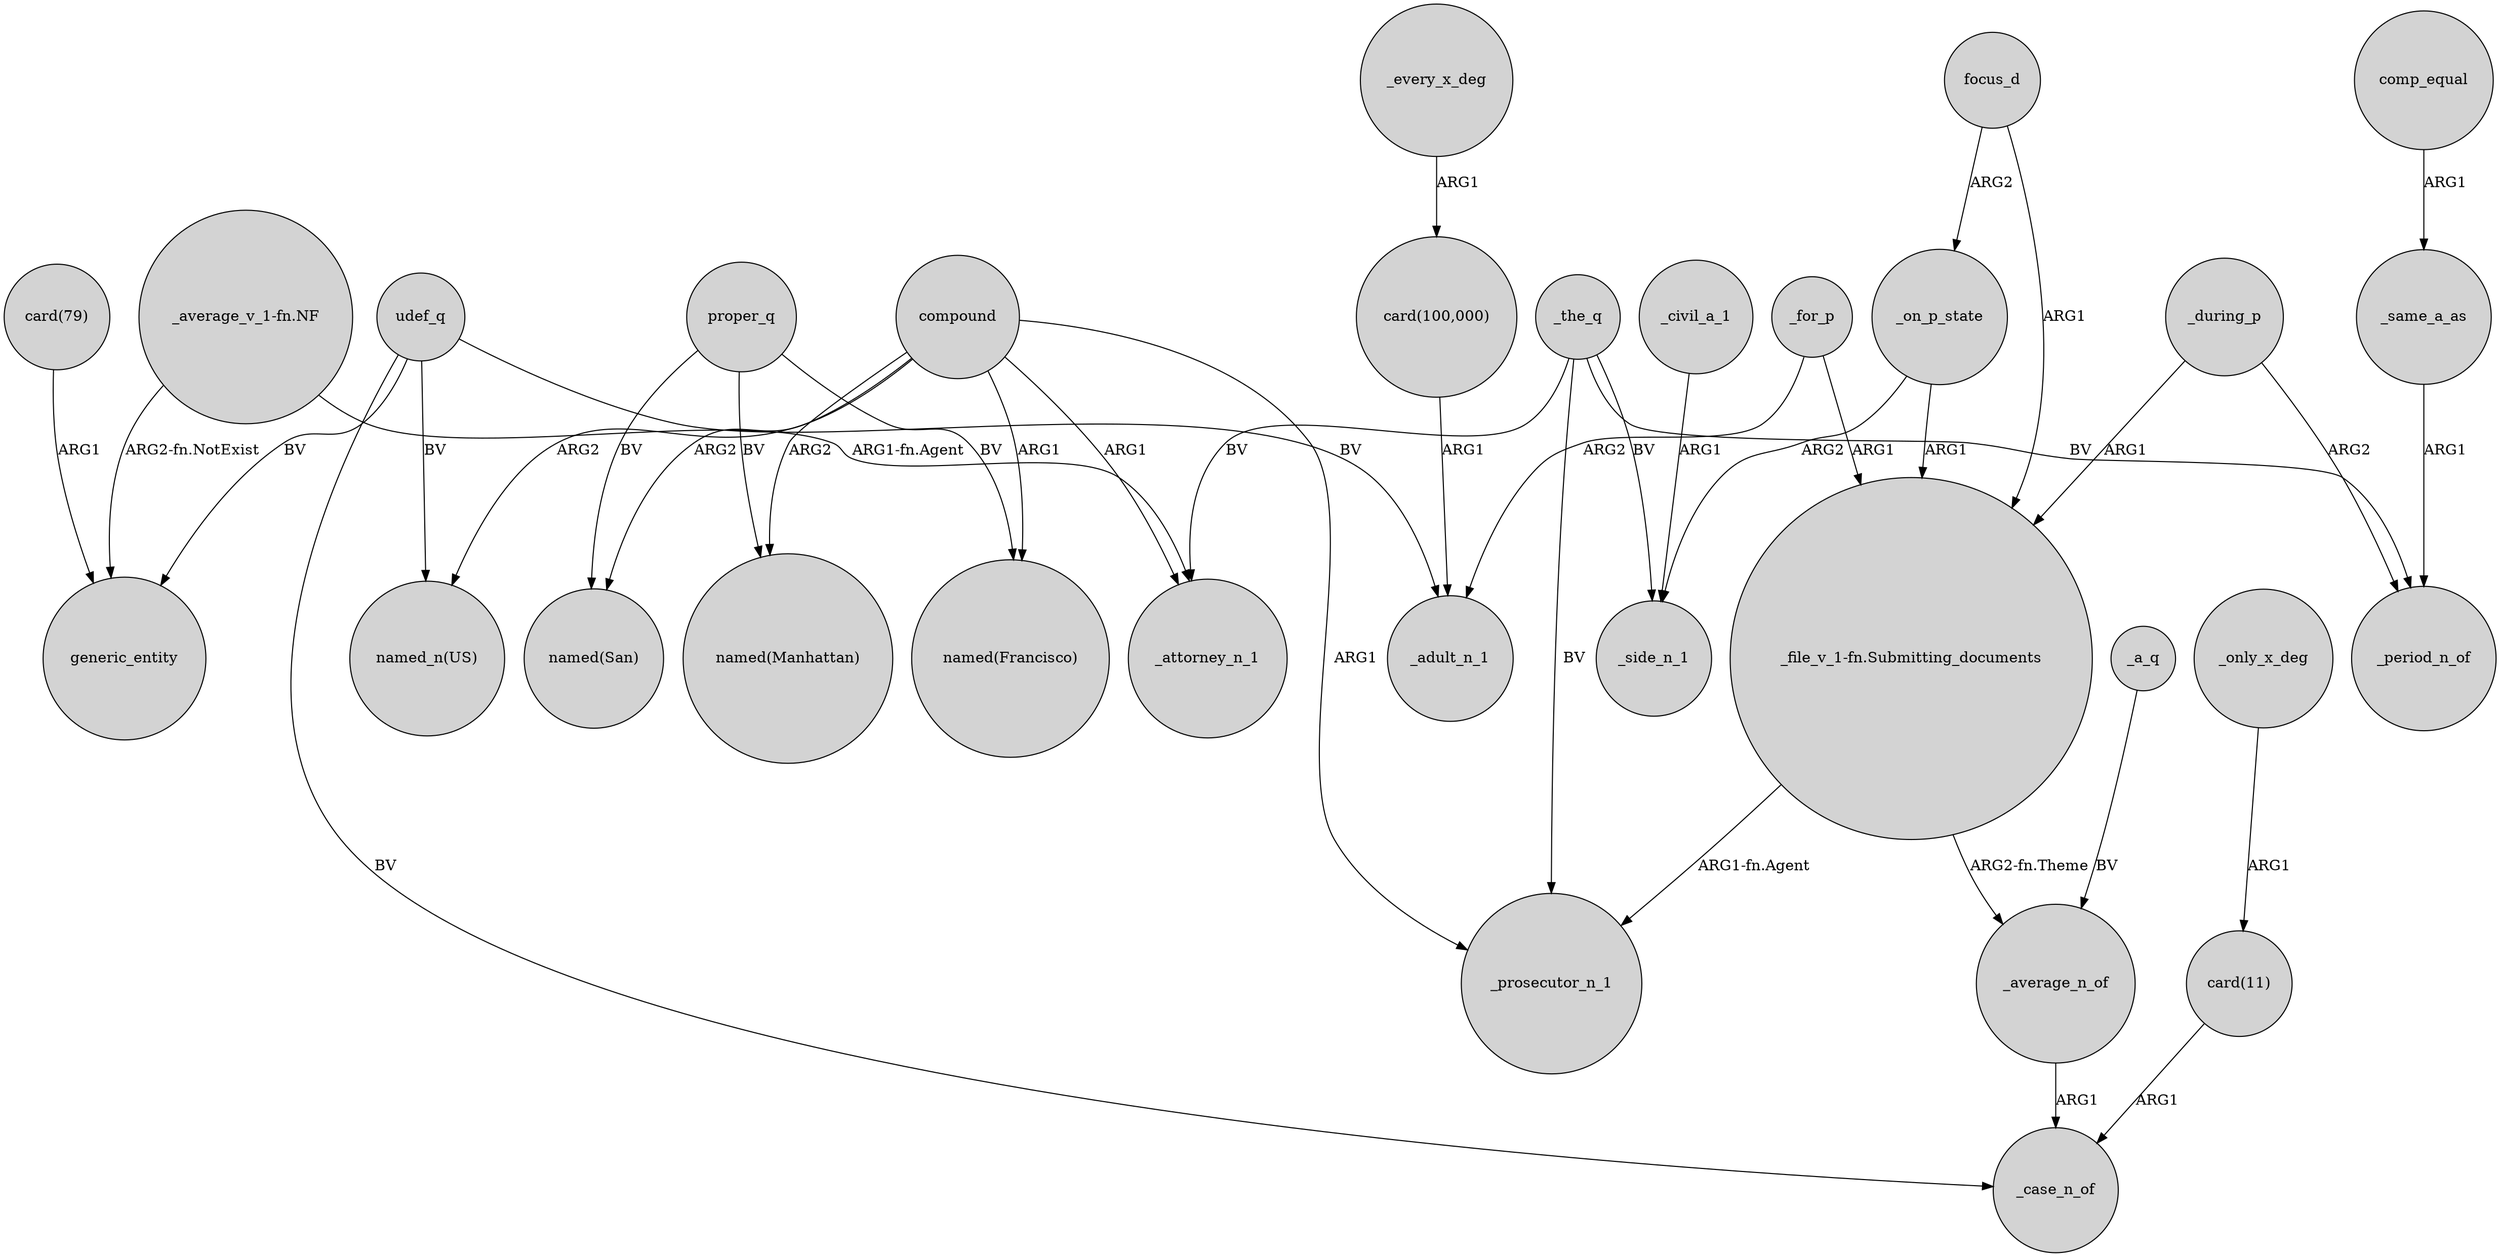 digraph {
	node [shape=circle style=filled]
	"card(79)" -> generic_entity [label=ARG1]
	"_file_v_1-fn.Submitting_documents" -> _average_n_of [label="ARG2-fn.Theme"]
	udef_q -> "named_n(US)" [label=BV]
	_same_a_as -> _period_n_of [label=ARG1]
	"card(11)" -> _case_n_of [label=ARG1]
	udef_q -> generic_entity [label=BV]
	proper_q -> "named(Francisco)" [label=BV]
	compound -> "named(San)" [label=ARG2]
	focus_d -> _on_p_state [label=ARG2]
	_every_x_deg -> "card(100,000)" [label=ARG1]
	_the_q -> _side_n_1 [label=BV]
	_the_q -> _prosecutor_n_1 [label=BV]
	_a_q -> _average_n_of [label=BV]
	_for_p -> _adult_n_1 [label=ARG2]
	compound -> "named_n(US)" [label=ARG2]
	proper_q -> "named(Manhattan)" [label=BV]
	"_average_v_1-fn.NF" -> _attorney_n_1 [label="ARG1-fn.Agent"]
	_on_p_state -> _side_n_1 [label=ARG2]
	compound -> "named(Manhattan)" [label=ARG2]
	_the_q -> _period_n_of [label=BV]
	"_file_v_1-fn.Submitting_documents" -> _prosecutor_n_1 [label="ARG1-fn.Agent"]
	_civil_a_1 -> _side_n_1 [label=ARG1]
	comp_equal -> _same_a_as [label=ARG1]
	compound -> _prosecutor_n_1 [label=ARG1]
	_during_p -> _period_n_of [label=ARG2]
	_only_x_deg -> "card(11)" [label=ARG1]
	compound -> "named(Francisco)" [label=ARG1]
	udef_q -> _adult_n_1 [label=BV]
	compound -> _attorney_n_1 [label=ARG1]
	proper_q -> "named(San)" [label=BV]
	_for_p -> "_file_v_1-fn.Submitting_documents" [label=ARG1]
	focus_d -> "_file_v_1-fn.Submitting_documents" [label=ARG1]
	udef_q -> _case_n_of [label=BV]
	_on_p_state -> "_file_v_1-fn.Submitting_documents" [label=ARG1]
	"card(100,000)" -> _adult_n_1 [label=ARG1]
	_during_p -> "_file_v_1-fn.Submitting_documents" [label=ARG1]
	"_average_v_1-fn.NF" -> generic_entity [label="ARG2-fn.NotExist"]
	_average_n_of -> _case_n_of [label=ARG1]
	_the_q -> _attorney_n_1 [label=BV]
}
